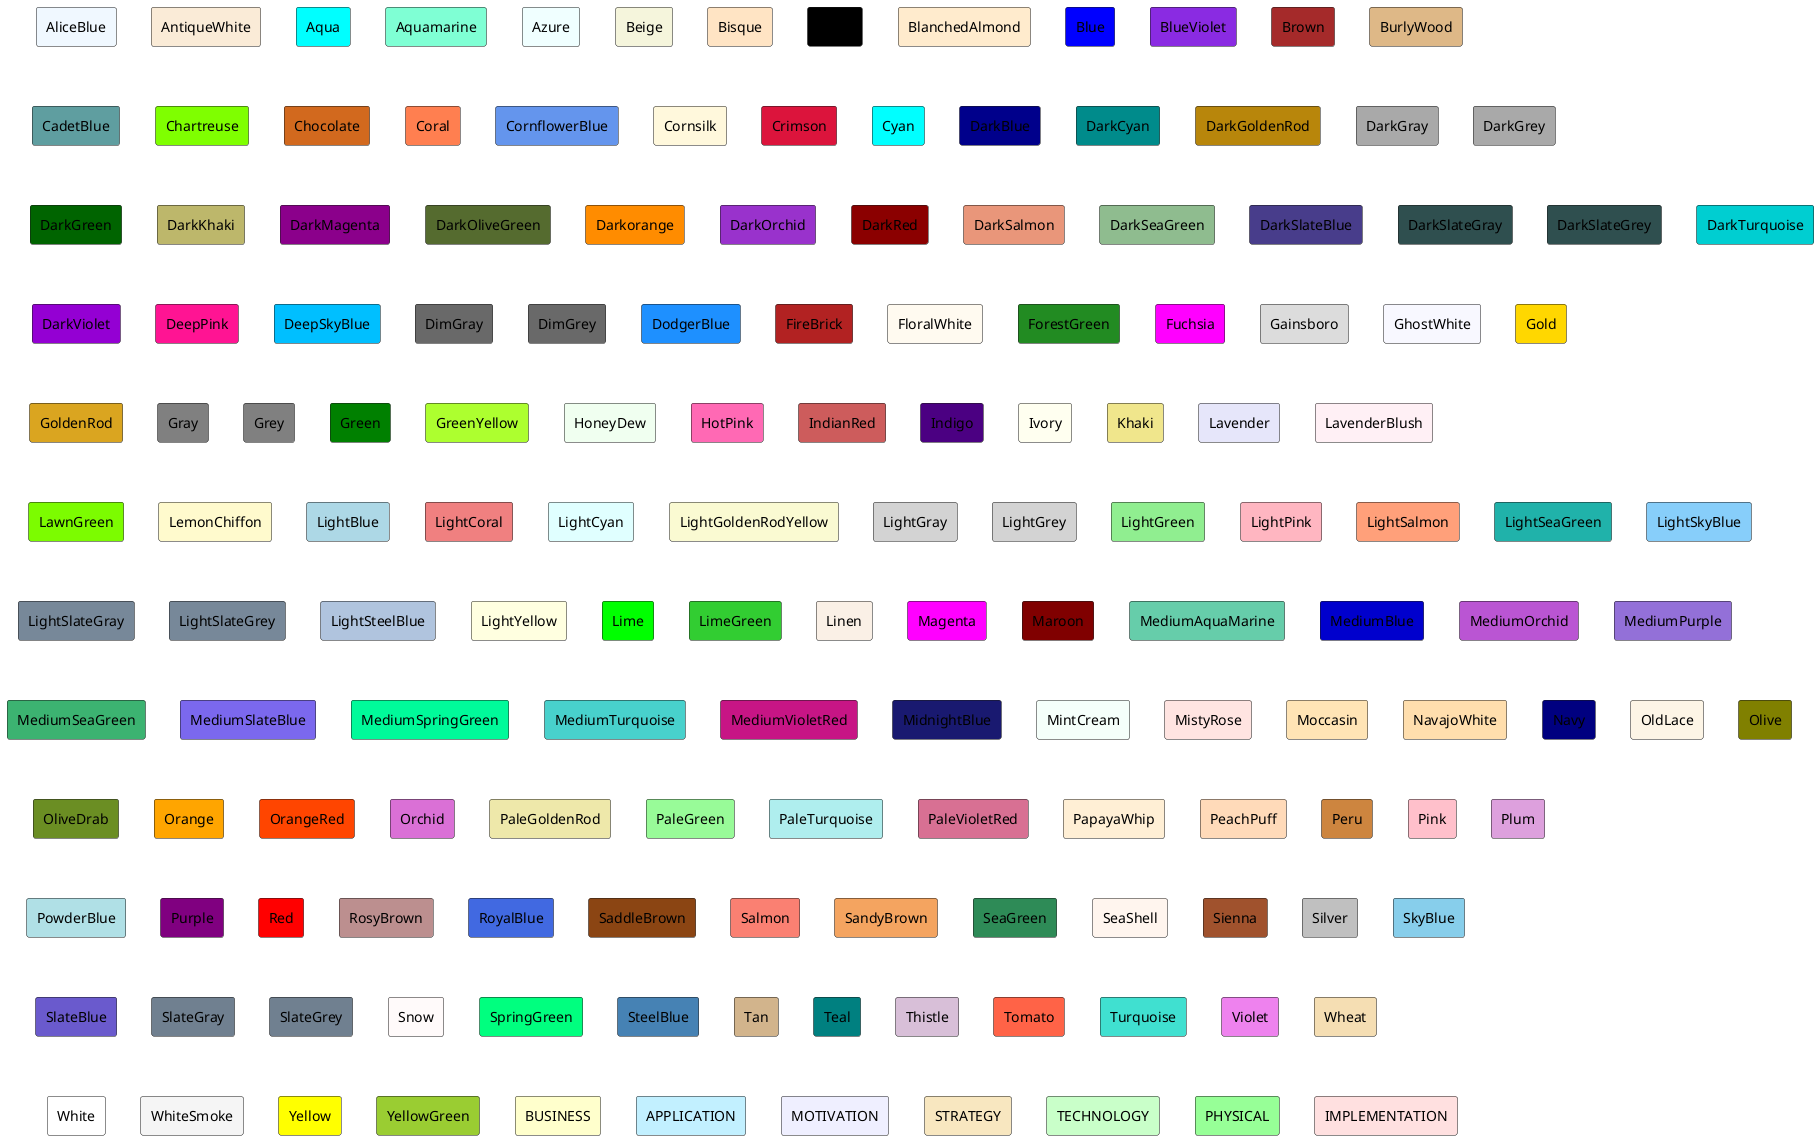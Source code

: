 @startuml
'!define Junction_Or circle #black
'!define Junction_And circle #whitesmoke
rectangle AliceBlue #AliceBlue
rectangle AntiqueWhite #AntiqueWhite
rectangle Aqua #Aqua
rectangle Aquamarine #Aquamarine
rectangle Azure #Azure
rectangle Beige #Beige
rectangle Bisque #Bisque
rectangle Black #Black
rectangle BlanchedAlmond #BlanchedAlmond
rectangle Blue #Blue
rectangle BlueViolet #BlueViolet
rectangle Brown #Brown
rectangle BurlyWood #BurlyWood
rectangle CadetBlue #CadetBlue
rectangle Chartreuse #Chartreuse
rectangle Chocolate #Chocolate
rectangle Coral #Coral
rectangle CornflowerBlue #CornflowerBlue
rectangle Cornsilk #Cornsilk
rectangle Crimson #Crimson
rectangle Cyan #Cyan
rectangle DarkBlue #DarkBlue
rectangle DarkCyan #DarkCyan
rectangle DarkGoldenRod #DarkGoldenRod
rectangle DarkGray #DarkGray
rectangle DarkGrey #DarkGrey
rectangle DarkGreen #DarkGreen
rectangle DarkKhaki #DarkKhaki
rectangle DarkMagenta #DarkMagenta
rectangle DarkOliveGreen #DarkOliveGreen
rectangle Darkorange #Darkorange
rectangle DarkOrchid #DarkOrchid
rectangle DarkRed #DarkRed
rectangle DarkSalmon #DarkSalmon
rectangle DarkSeaGreen #DarkSeaGreen
rectangle DarkSlateBlue #DarkSlateBlue
rectangle DarkSlateGray #DarkSlateGray
rectangle DarkSlateGrey #DarkSlateGrey
rectangle DarkTurquoise #DarkTurquoise
rectangle DarkViolet #DarkViolet
rectangle DeepPink #DeepPink
rectangle DeepSkyBlue #DeepSkyBlue
rectangle DimGray #DimGray
rectangle DimGrey #DimGrey
rectangle DodgerBlue #DodgerBlue
rectangle FireBrick #FireBrick
rectangle FloralWhite #FloralWhite
rectangle ForestGreen #ForestGreen
rectangle Fuchsia #Fuchsia
rectangle Gainsboro #Gainsboro
rectangle GhostWhite #GhostWhite
rectangle Gold #Gold
rectangle GoldenRod #GoldenRod
rectangle Gray #Gray
rectangle Grey #Grey
rectangle Green #Green
rectangle GreenYellow #GreenYellow
rectangle HoneyDew #HoneyDew
rectangle HotPink #HotPink
rectangle IndianRed #IndianRed
rectangle Indigo #Indigo
rectangle Ivory #Ivory
rectangle Khaki #Khaki
rectangle Lavender #Lavender
rectangle LavenderBlush #LavenderBlush
rectangle LawnGreen #LawnGreen
rectangle LemonChiffon #LemonChiffon
rectangle LightBlue #LightBlue
rectangle LightCoral #LightCoral
rectangle LightCyan #LightCyan
rectangle LightGoldenRodYellow #LightGoldenRodYellow
rectangle LightGray #LightGray
rectangle LightGrey #LightGrey
rectangle LightGreen #LightGreen
rectangle LightPink #LightPink
rectangle LightSalmon #LightSalmon
rectangle LightSeaGreen #LightSeaGreen
rectangle LightSkyBlue #LightSkyBlue
rectangle LightSlateGray #LightSlateGray
rectangle LightSlateGrey #LightSlateGrey
rectangle LightSteelBlue #LightSteelBlue
rectangle LightYellow #LightYellow
rectangle Lime #Lime
rectangle LimeGreen #LimeGreen
rectangle Linen #Linen
rectangle Magenta #Magenta
rectangle Maroon #Maroon
rectangle MediumAquaMarine #MediumAquaMarine
rectangle MediumBlue #MediumBlue
rectangle MediumOrchid #MediumOrchid
rectangle MediumPurple #MediumPurple
rectangle MediumSeaGreen #MediumSeaGreen
rectangle MediumSlateBlue #MediumSlateBlue
rectangle MediumSpringGreen #MediumSpringGreen
rectangle MediumTurquoise #MediumTurquoise
rectangle MediumVioletRed #MediumVioletRed
rectangle MidnightBlue #MidnightBlue
rectangle MintCream #MintCream
rectangle MistyRose #MistyRose
rectangle Moccasin #Moccasin
rectangle NavajoWhite #NavajoWhite
rectangle Navy #Navy
rectangle OldLace #OldLace
rectangle Olive #Olive
rectangle OliveDrab #OliveDrab
rectangle Orange #Orange
rectangle OrangeRed #OrangeRed
rectangle Orchid #Orchid
rectangle PaleGoldenRod #PaleGoldenRod
rectangle PaleGreen #PaleGreen
rectangle PaleTurquoise #PaleTurquoise
rectangle PaleVioletRed #PaleVioletRed
rectangle PapayaWhip #PapayaWhip
rectangle PeachPuff #PeachPuff
rectangle Peru #Peru
rectangle Pink #Pink
rectangle Plum #Plum
rectangle PowderBlue #PowderBlue
rectangle Purple #Purple
rectangle Red #Red
rectangle RosyBrown #RosyBrown
rectangle RoyalBlue #RoyalBlue
rectangle SaddleBrown #SaddleBrown
rectangle Salmon #Salmon
rectangle SandyBrown #SandyBrown
rectangle SeaGreen #SeaGreen
rectangle SeaShell #SeaShell
rectangle Sienna #Sienna
rectangle Silver #Silver
rectangle SkyBlue #SkyBlue
rectangle SlateBlue #SlateBlue
rectangle SlateGray #SlateGray
rectangle SlateGrey #SlateGrey
rectangle Snow #Snow
rectangle SpringGreen #SpringGreen
rectangle SteelBlue #SteelBlue
rectangle Tan #Tan
rectangle Teal #Teal
rectangle Thistle #Thistle
rectangle Tomato #Tomato
rectangle Turquoise #Turquoise
rectangle Violet #Violet
rectangle Wheat #Wheat
rectangle White #White
rectangle WhiteSmoke #WhiteSmoke
rectangle Yellow #Yellow
rectangle YellowGreen #YellowGreen
'rectangle #Archimate
rectangle BUSINESS #BUSINESS
rectangle APPLICATION #APPLICATION
rectangle MOTIVATION #MOTIVATION
rectangle STRATEGY #STRATEGY
rectangle TECHNOLOGY #TECHNOLOGY
rectangle PHYSICAL #PHYSICAL
rectangle IMPLEMENTATION #IMPLEMENTATION

@enduml